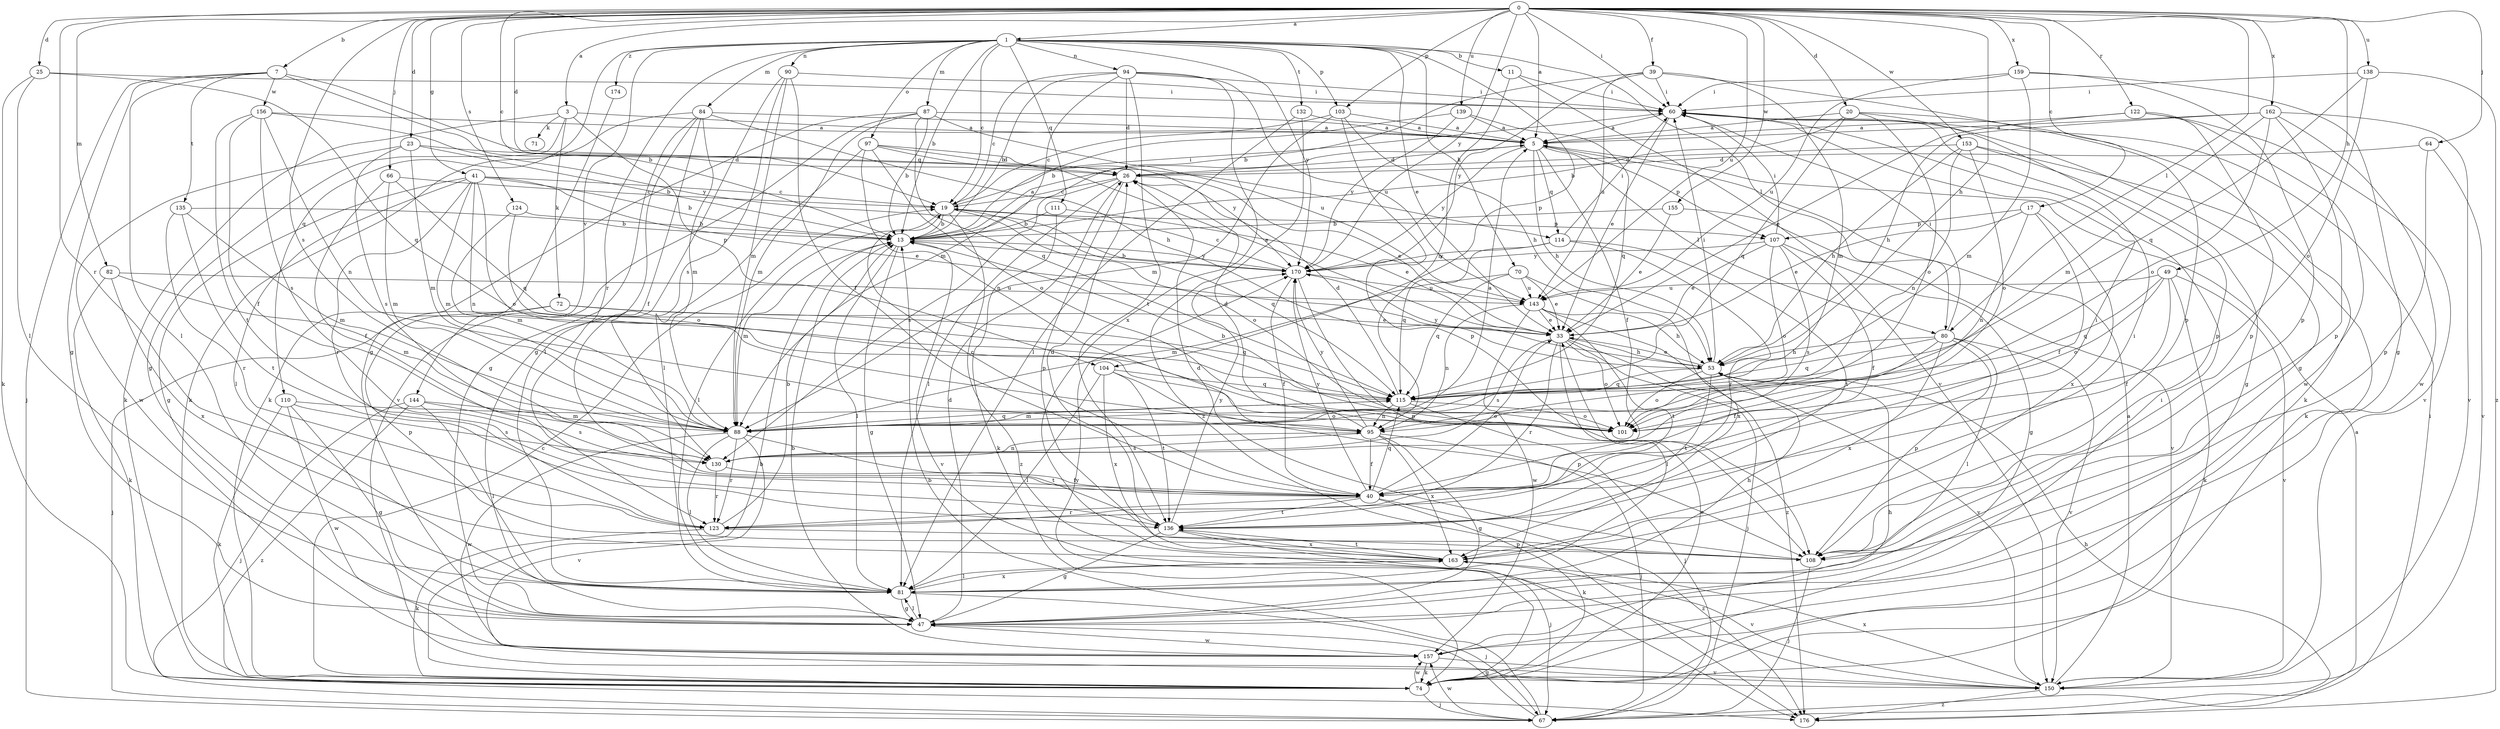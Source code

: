 strict digraph  {
0;
1;
3;
5;
7;
11;
13;
17;
19;
20;
23;
25;
26;
33;
39;
40;
41;
47;
49;
53;
60;
64;
66;
67;
70;
71;
72;
74;
80;
81;
82;
84;
87;
88;
90;
94;
95;
97;
101;
103;
104;
107;
108;
110;
111;
114;
115;
122;
123;
124;
130;
132;
135;
136;
138;
139;
143;
144;
150;
153;
155;
156;
157;
159;
162;
163;
170;
174;
176;
0 -> 1  [label=a];
0 -> 3  [label=a];
0 -> 5  [label=a];
0 -> 7  [label=b];
0 -> 17  [label=c];
0 -> 19  [label=c];
0 -> 20  [label=d];
0 -> 23  [label=d];
0 -> 25  [label=d];
0 -> 26  [label=d];
0 -> 39  [label=f];
0 -> 41  [label=g];
0 -> 49  [label=h];
0 -> 53  [label=h];
0 -> 60  [label=i];
0 -> 64  [label=j];
0 -> 66  [label=j];
0 -> 80  [label=l];
0 -> 82  [label=m];
0 -> 103  [label=p];
0 -> 122  [label=r];
0 -> 123  [label=r];
0 -> 124  [label=s];
0 -> 130  [label=s];
0 -> 138  [label=u];
0 -> 139  [label=u];
0 -> 143  [label=u];
0 -> 153  [label=w];
0 -> 155  [label=w];
0 -> 159  [label=x];
0 -> 162  [label=x];
0 -> 170  [label=y];
1 -> 11  [label=b];
1 -> 13  [label=b];
1 -> 19  [label=c];
1 -> 33  [label=e];
1 -> 70  [label=k];
1 -> 80  [label=l];
1 -> 84  [label=m];
1 -> 87  [label=m];
1 -> 90  [label=n];
1 -> 94  [label=n];
1 -> 97  [label=o];
1 -> 103  [label=p];
1 -> 104  [label=p];
1 -> 110  [label=q];
1 -> 111  [label=q];
1 -> 123  [label=r];
1 -> 132  [label=t];
1 -> 144  [label=v];
1 -> 170  [label=y];
1 -> 174  [label=z];
3 -> 5  [label=a];
3 -> 47  [label=g];
3 -> 71  [label=k];
3 -> 72  [label=k];
3 -> 74  [label=k];
3 -> 104  [label=p];
5 -> 26  [label=d];
5 -> 40  [label=f];
5 -> 53  [label=h];
5 -> 80  [label=l];
5 -> 107  [label=p];
5 -> 114  [label=q];
5 -> 170  [label=y];
7 -> 13  [label=b];
7 -> 47  [label=g];
7 -> 67  [label=j];
7 -> 81  [label=l];
7 -> 114  [label=q];
7 -> 135  [label=t];
7 -> 156  [label=w];
11 -> 60  [label=i];
11 -> 95  [label=n];
11 -> 150  [label=v];
13 -> 5  [label=a];
13 -> 47  [label=g];
13 -> 81  [label=l];
13 -> 88  [label=m];
13 -> 150  [label=v];
13 -> 170  [label=y];
17 -> 33  [label=e];
17 -> 40  [label=f];
17 -> 95  [label=n];
17 -> 107  [label=p];
17 -> 163  [label=x];
19 -> 13  [label=b];
19 -> 60  [label=i];
19 -> 81  [label=l];
19 -> 101  [label=o];
19 -> 107  [label=p];
19 -> 115  [label=q];
19 -> 176  [label=z];
20 -> 5  [label=a];
20 -> 13  [label=b];
20 -> 74  [label=k];
20 -> 101  [label=o];
20 -> 108  [label=p];
20 -> 115  [label=q];
23 -> 13  [label=b];
23 -> 26  [label=d];
23 -> 88  [label=m];
23 -> 130  [label=s];
23 -> 157  [label=w];
25 -> 60  [label=i];
25 -> 74  [label=k];
25 -> 81  [label=l];
25 -> 115  [label=q];
26 -> 19  [label=c];
26 -> 33  [label=e];
26 -> 81  [label=l];
26 -> 108  [label=p];
26 -> 130  [label=s];
33 -> 53  [label=h];
33 -> 67  [label=j];
33 -> 81  [label=l];
33 -> 101  [label=o];
33 -> 123  [label=r];
33 -> 130  [label=s];
33 -> 150  [label=v];
39 -> 13  [label=b];
39 -> 60  [label=i];
39 -> 88  [label=m];
39 -> 108  [label=p];
39 -> 143  [label=u];
39 -> 170  [label=y];
40 -> 19  [label=c];
40 -> 33  [label=e];
40 -> 74  [label=k];
40 -> 115  [label=q];
40 -> 123  [label=r];
40 -> 136  [label=t];
40 -> 170  [label=y];
40 -> 176  [label=z];
41 -> 13  [label=b];
41 -> 19  [label=c];
41 -> 33  [label=e];
41 -> 47  [label=g];
41 -> 81  [label=l];
41 -> 88  [label=m];
41 -> 95  [label=n];
41 -> 101  [label=o];
41 -> 123  [label=r];
47 -> 26  [label=d];
47 -> 81  [label=l];
47 -> 157  [label=w];
49 -> 40  [label=f];
49 -> 74  [label=k];
49 -> 101  [label=o];
49 -> 115  [label=q];
49 -> 143  [label=u];
49 -> 150  [label=v];
53 -> 33  [label=e];
53 -> 60  [label=i];
53 -> 101  [label=o];
53 -> 115  [label=q];
53 -> 136  [label=t];
53 -> 170  [label=y];
60 -> 5  [label=a];
60 -> 33  [label=e];
60 -> 47  [label=g];
64 -> 26  [label=d];
64 -> 108  [label=p];
64 -> 150  [label=v];
66 -> 19  [label=c];
66 -> 40  [label=f];
66 -> 88  [label=m];
66 -> 115  [label=q];
67 -> 5  [label=a];
67 -> 13  [label=b];
67 -> 47  [label=g];
67 -> 60  [label=i];
67 -> 157  [label=w];
70 -> 33  [label=e];
70 -> 88  [label=m];
70 -> 115  [label=q];
70 -> 143  [label=u];
70 -> 163  [label=x];
72 -> 33  [label=e];
72 -> 67  [label=j];
72 -> 108  [label=p];
72 -> 115  [label=q];
74 -> 13  [label=b];
74 -> 19  [label=c];
74 -> 33  [label=e];
74 -> 60  [label=i];
74 -> 67  [label=j];
74 -> 157  [label=w];
74 -> 170  [label=y];
80 -> 40  [label=f];
80 -> 53  [label=h];
80 -> 60  [label=i];
80 -> 81  [label=l];
80 -> 108  [label=p];
80 -> 115  [label=q];
80 -> 150  [label=v];
80 -> 163  [label=x];
81 -> 47  [label=g];
81 -> 53  [label=h];
81 -> 67  [label=j];
81 -> 163  [label=x];
82 -> 74  [label=k];
82 -> 88  [label=m];
82 -> 143  [label=u];
82 -> 163  [label=x];
84 -> 5  [label=a];
84 -> 40  [label=f];
84 -> 47  [label=g];
84 -> 53  [label=h];
84 -> 74  [label=k];
84 -> 81  [label=l];
84 -> 88  [label=m];
87 -> 5  [label=a];
87 -> 13  [label=b];
87 -> 74  [label=k];
87 -> 88  [label=m];
87 -> 115  [label=q];
87 -> 143  [label=u];
87 -> 150  [label=v];
88 -> 5  [label=a];
88 -> 81  [label=l];
88 -> 115  [label=q];
88 -> 123  [label=r];
88 -> 136  [label=t];
88 -> 150  [label=v];
88 -> 157  [label=w];
90 -> 40  [label=f];
90 -> 47  [label=g];
90 -> 60  [label=i];
90 -> 88  [label=m];
90 -> 130  [label=s];
94 -> 13  [label=b];
94 -> 19  [label=c];
94 -> 26  [label=d];
94 -> 60  [label=i];
94 -> 88  [label=m];
94 -> 136  [label=t];
94 -> 143  [label=u];
94 -> 163  [label=x];
95 -> 26  [label=d];
95 -> 40  [label=f];
95 -> 47  [label=g];
95 -> 67  [label=j];
95 -> 130  [label=s];
95 -> 163  [label=x];
95 -> 170  [label=y];
97 -> 26  [label=d];
97 -> 33  [label=e];
97 -> 81  [label=l];
97 -> 95  [label=n];
97 -> 101  [label=o];
97 -> 170  [label=y];
101 -> 13  [label=b];
103 -> 5  [label=a];
103 -> 19  [label=c];
103 -> 53  [label=h];
103 -> 88  [label=m];
103 -> 108  [label=p];
104 -> 81  [label=l];
104 -> 108  [label=p];
104 -> 115  [label=q];
104 -> 136  [label=t];
104 -> 163  [label=x];
107 -> 33  [label=e];
107 -> 40  [label=f];
107 -> 47  [label=g];
107 -> 60  [label=i];
107 -> 101  [label=o];
107 -> 130  [label=s];
107 -> 170  [label=y];
108 -> 26  [label=d];
108 -> 67  [label=j];
110 -> 47  [label=g];
110 -> 74  [label=k];
110 -> 101  [label=o];
110 -> 130  [label=s];
110 -> 157  [label=w];
111 -> 13  [label=b];
111 -> 33  [label=e];
111 -> 74  [label=k];
114 -> 60  [label=i];
114 -> 115  [label=q];
114 -> 123  [label=r];
114 -> 136  [label=t];
114 -> 170  [label=y];
115 -> 26  [label=d];
115 -> 67  [label=j];
115 -> 88  [label=m];
115 -> 95  [label=n];
115 -> 101  [label=o];
122 -> 5  [label=a];
122 -> 33  [label=e];
122 -> 108  [label=p];
122 -> 150  [label=v];
122 -> 157  [label=w];
123 -> 13  [label=b];
123 -> 74  [label=k];
123 -> 108  [label=p];
124 -> 13  [label=b];
124 -> 88  [label=m];
124 -> 101  [label=o];
130 -> 40  [label=f];
130 -> 95  [label=n];
130 -> 123  [label=r];
132 -> 5  [label=a];
132 -> 81  [label=l];
132 -> 176  [label=z];
135 -> 13  [label=b];
135 -> 88  [label=m];
135 -> 123  [label=r];
135 -> 136  [label=t];
136 -> 26  [label=d];
136 -> 47  [label=g];
136 -> 60  [label=i];
136 -> 67  [label=j];
136 -> 163  [label=x];
136 -> 170  [label=y];
138 -> 60  [label=i];
138 -> 101  [label=o];
138 -> 115  [label=q];
138 -> 176  [label=z];
139 -> 5  [label=a];
139 -> 13  [label=b];
139 -> 115  [label=q];
139 -> 170  [label=y];
143 -> 33  [label=e];
143 -> 53  [label=h];
143 -> 95  [label=n];
143 -> 136  [label=t];
143 -> 157  [label=w];
143 -> 176  [label=z];
144 -> 67  [label=j];
144 -> 81  [label=l];
144 -> 88  [label=m];
144 -> 130  [label=s];
144 -> 176  [label=z];
150 -> 5  [label=a];
150 -> 163  [label=x];
150 -> 176  [label=z];
153 -> 26  [label=d];
153 -> 47  [label=g];
153 -> 53  [label=h];
153 -> 74  [label=k];
153 -> 95  [label=n];
153 -> 101  [label=o];
155 -> 13  [label=b];
155 -> 33  [label=e];
155 -> 150  [label=v];
156 -> 5  [label=a];
156 -> 40  [label=f];
156 -> 95  [label=n];
156 -> 130  [label=s];
156 -> 136  [label=t];
156 -> 170  [label=y];
157 -> 13  [label=b];
157 -> 53  [label=h];
157 -> 74  [label=k];
157 -> 150  [label=v];
159 -> 47  [label=g];
159 -> 60  [label=i];
159 -> 88  [label=m];
159 -> 108  [label=p];
159 -> 143  [label=u];
162 -> 5  [label=a];
162 -> 53  [label=h];
162 -> 88  [label=m];
162 -> 101  [label=o];
162 -> 108  [label=p];
162 -> 150  [label=v];
162 -> 157  [label=w];
163 -> 60  [label=i];
163 -> 81  [label=l];
163 -> 136  [label=t];
163 -> 150  [label=v];
170 -> 13  [label=b];
170 -> 19  [label=c];
170 -> 40  [label=f];
170 -> 108  [label=p];
170 -> 143  [label=u];
174 -> 47  [label=g];
176 -> 53  [label=h];
}
